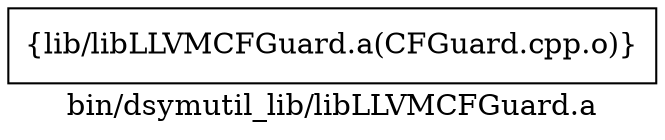 digraph "bin/dsymutil_lib/libLLVMCFGuard.a" {
	label="bin/dsymutil_lib/libLLVMCFGuard.a";
	rankdir=LR;

	Node0x5653fc4ea758 [shape=record,shape=box,group=0,label="{lib/libLLVMCFGuard.a(CFGuard.cpp.o)}"];
}

